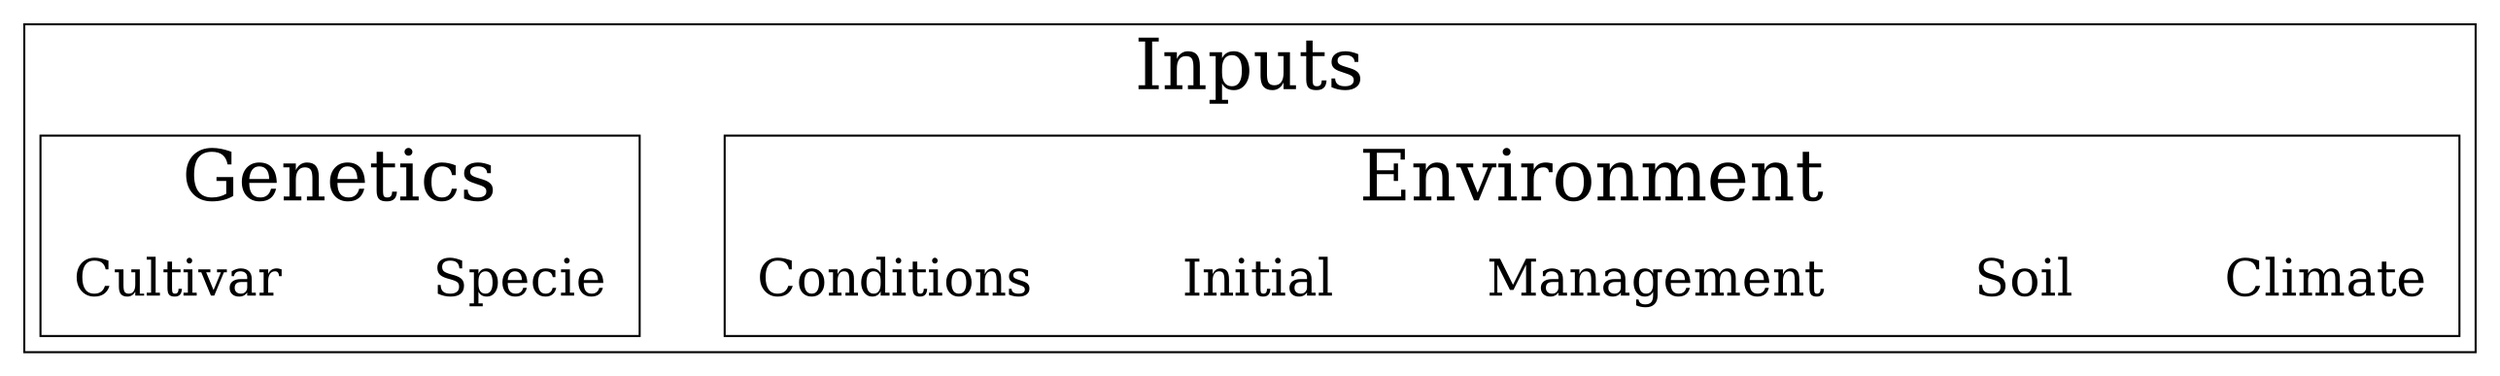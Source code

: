 /* Graphe de dépendance */
/* dot -T pdf -o model.pdf model.dot  */

digraph G {
    compound = true
    ranksep = "0.8"
	rankdir = TB
	nodesep = "0.8"
    //concentrate = true
    //splines = compound
	ratio = "auto"
	//colorscheme=accent3


  /* Nodes */
	node [shape=plaintext, fontsize=25]
	bgcolor=white
	edge [arrowsize=1, color=gray]
		
	
	subgraph clusterInputs {
		label="Inputs"
		fontsize=35
		
	    subgraph clusterInputEnvironment {
			label="Environment"
			fontsize=35
			Climate
			Soil
			Management
			Initial Conditions
		}
		
	    subgraph clusterInputGenetics {
			label="Genetics"
			fontsize=35
			Specie
			Cultivar 
		}
    }
		    
	subgraph clusterCrop {
		label="Crop"
		fontsize=35
		
	    subgraph clusterCropPotential {
			label="Potential Yield"
			fontsize=35
			
		    subgraph clusterCropPhenology {
				label="Phenology"
				fontsize=35
			}
		    
		    subgraph clusterCropLeafArea {
				label="Leaf Area"
				fontsize=35
			}
	
		    subgraph clusterCropInterception {
				label="Light Interception"
				fontsize=35
		    }
		    
		    subgraph clusterCropBiomass {
				label="Light Interception"
				fontsize=35
		    }
		    
		    subgraph clusterCropAllocation {
				label="Light Interception"
				fontsize=35
			}
			
		    subgraph clusterCropInterception {
				label="Light Interception"
				fontsize=35
		    }
		}
		    
	    subgraph clusterCropStress {
			label="Phenology"
			fontsize=35
			
		    subgraph clusterCropStressWater {
				label="Water Stress"
				fontsize=35
		    }
		    
		    subgraph clusterCropStressNitrogen {
				label="Nitrogen Stress"
				fontsize=35
		    }
		    
		    subgraph clusterCropStressTemperature {
				label="Thermal Stress"
				fontsize=35
			}
			
		    subgraph clusterCropStressRadiation {
				label="Radiation Stress"
				fontsize=35
		    }			
		}
	}	
}    
				
 
